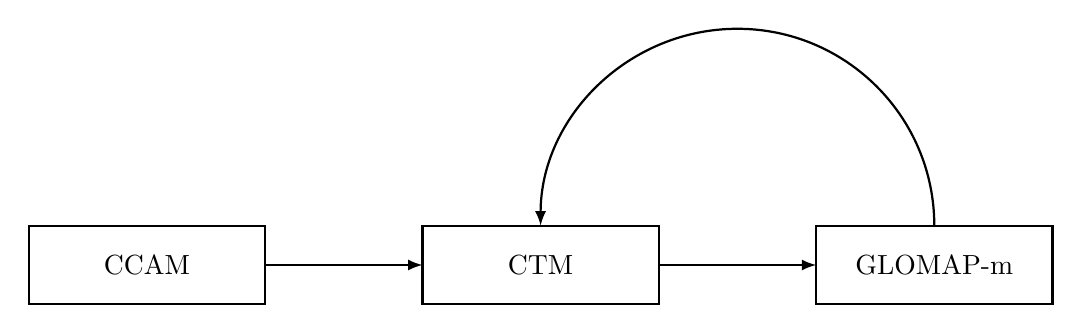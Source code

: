 \begin{tikzpicture}

\draw[ thick]  (-1,1) rectangle (2,0) node[midway] {CCAM};
\draw[ thick]   (4,1) rectangle (7,0) node[midway] {CTM};
\draw[ thick]   (9,1) rectangle (12,0) node[midway] {GLOMAP-m};
\draw [-latex,  thick] (2,0.5) -- (4,0.5);
\draw[-latex,  thick] (7,0.5) -- (9,0.5);
\draw[-latex,  thick] (10.5,1) arc (-180:0:-2.5);
\end{tikzpicture}